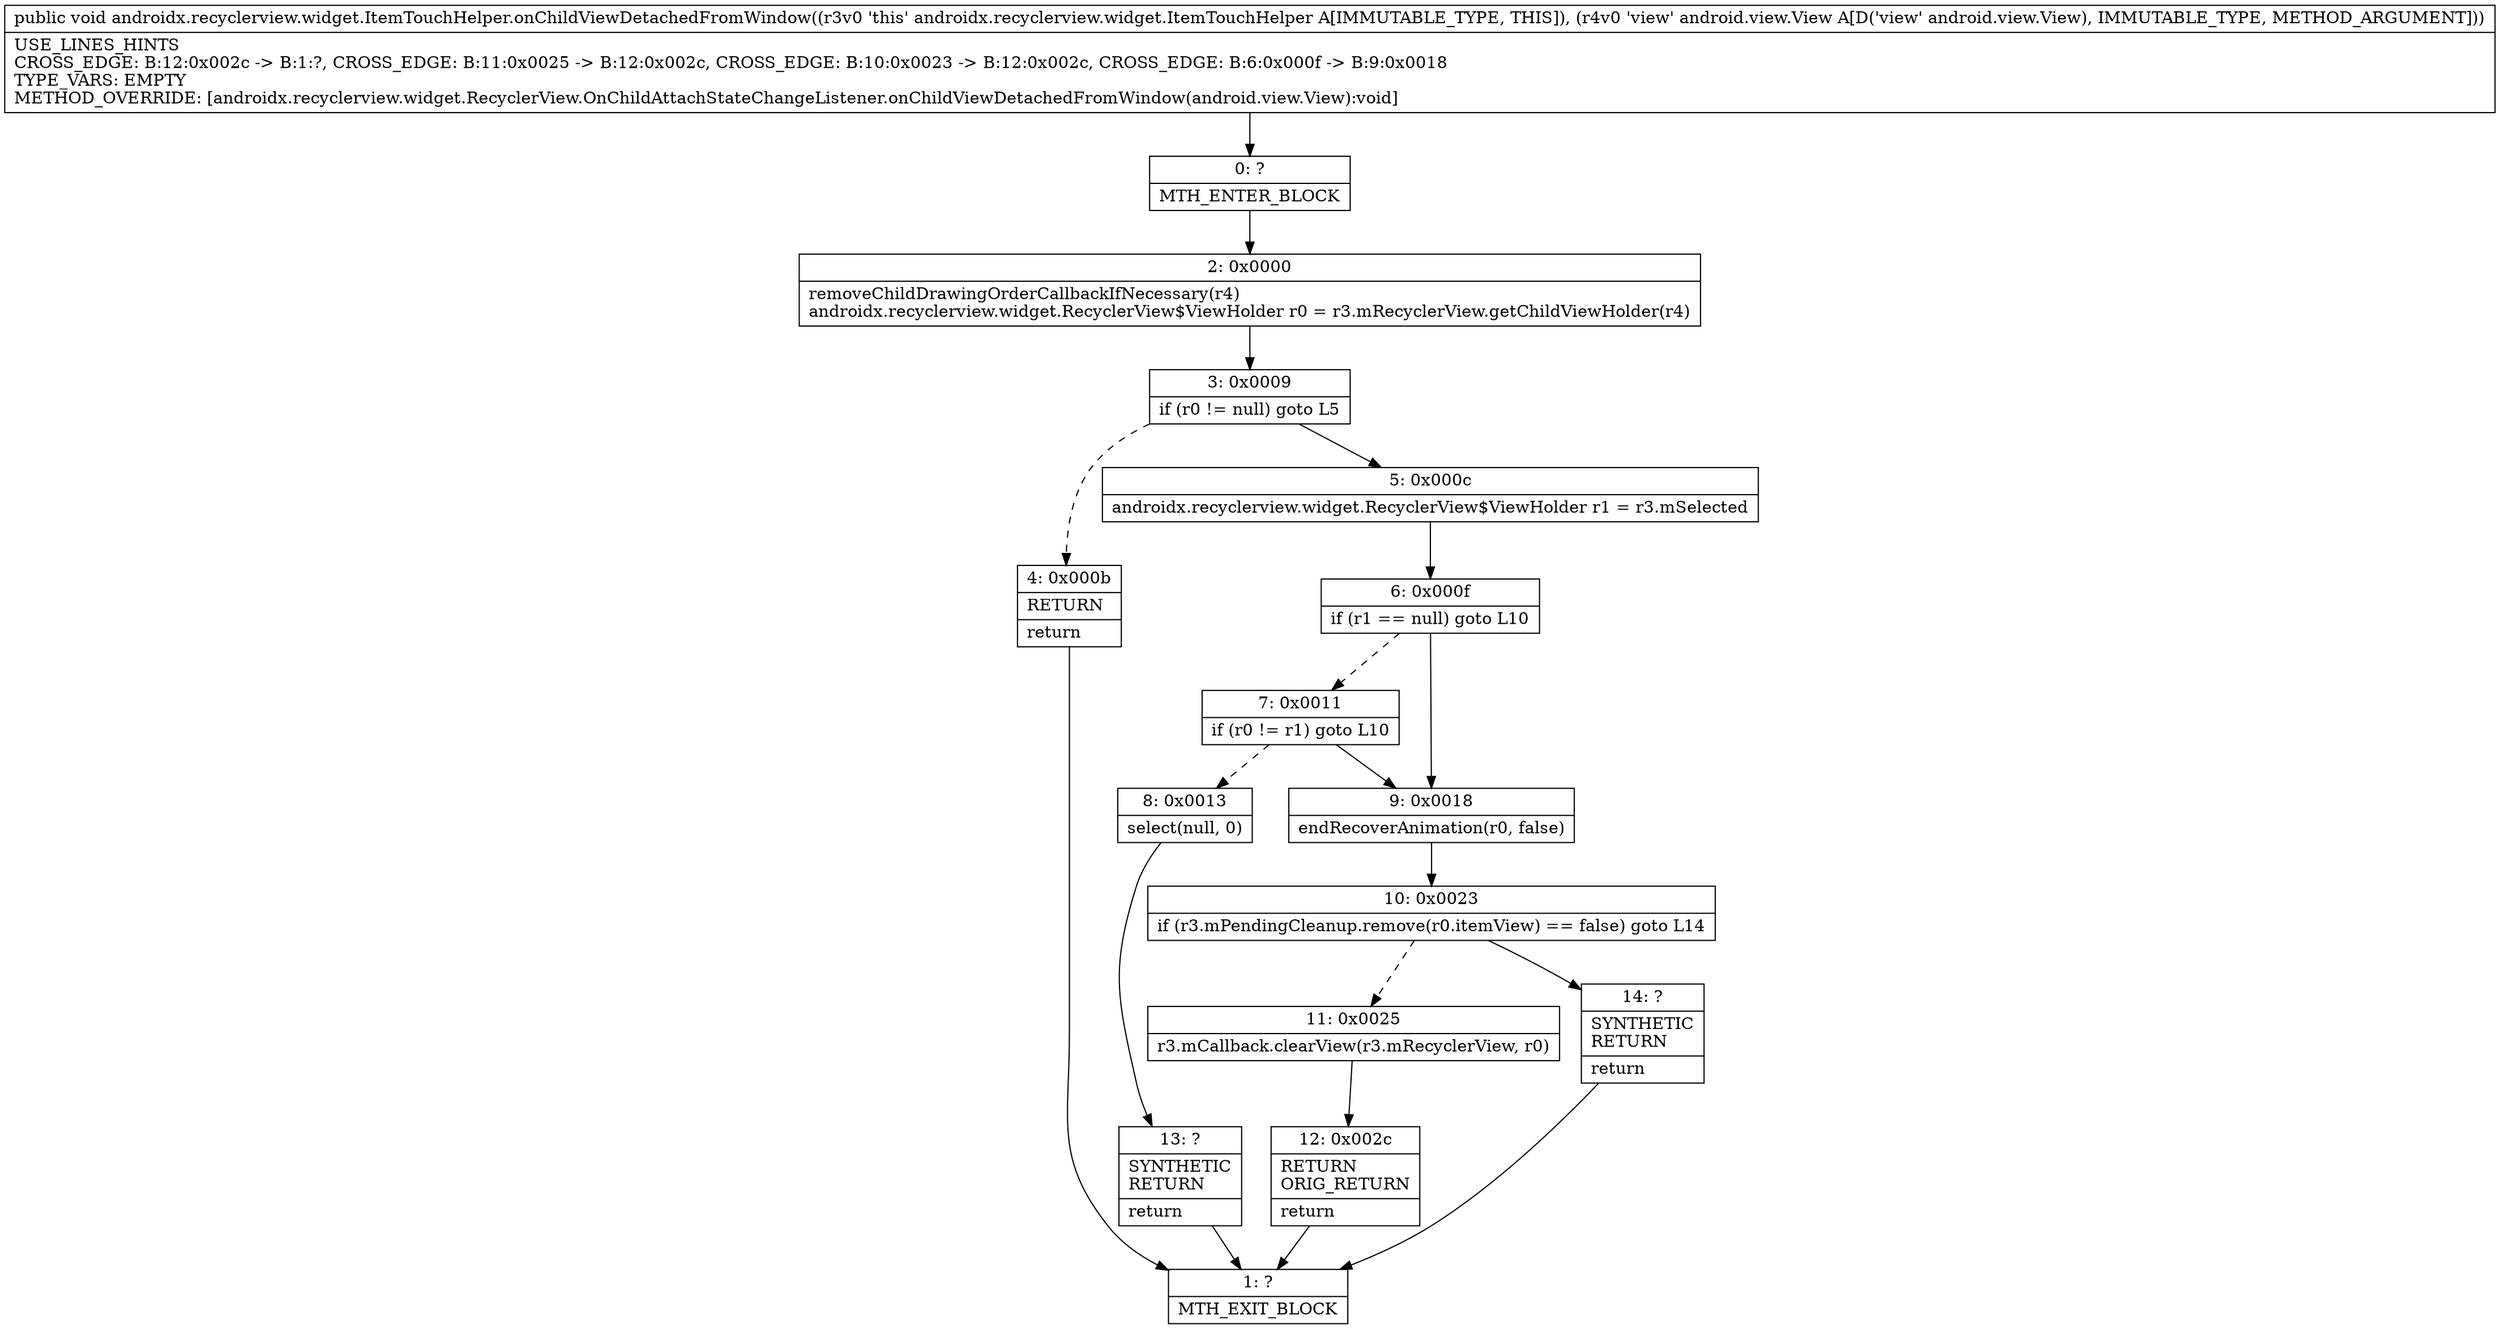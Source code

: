 digraph "CFG forandroidx.recyclerview.widget.ItemTouchHelper.onChildViewDetachedFromWindow(Landroid\/view\/View;)V" {
Node_0 [shape=record,label="{0\:\ ?|MTH_ENTER_BLOCK\l}"];
Node_2 [shape=record,label="{2\:\ 0x0000|removeChildDrawingOrderCallbackIfNecessary(r4)\landroidx.recyclerview.widget.RecyclerView$ViewHolder r0 = r3.mRecyclerView.getChildViewHolder(r4)\l}"];
Node_3 [shape=record,label="{3\:\ 0x0009|if (r0 != null) goto L5\l}"];
Node_4 [shape=record,label="{4\:\ 0x000b|RETURN\l|return\l}"];
Node_1 [shape=record,label="{1\:\ ?|MTH_EXIT_BLOCK\l}"];
Node_5 [shape=record,label="{5\:\ 0x000c|androidx.recyclerview.widget.RecyclerView$ViewHolder r1 = r3.mSelected\l}"];
Node_6 [shape=record,label="{6\:\ 0x000f|if (r1 == null) goto L10\l}"];
Node_7 [shape=record,label="{7\:\ 0x0011|if (r0 != r1) goto L10\l}"];
Node_8 [shape=record,label="{8\:\ 0x0013|select(null, 0)\l}"];
Node_13 [shape=record,label="{13\:\ ?|SYNTHETIC\lRETURN\l|return\l}"];
Node_9 [shape=record,label="{9\:\ 0x0018|endRecoverAnimation(r0, false)\l}"];
Node_10 [shape=record,label="{10\:\ 0x0023|if (r3.mPendingCleanup.remove(r0.itemView) == false) goto L14\l}"];
Node_11 [shape=record,label="{11\:\ 0x0025|r3.mCallback.clearView(r3.mRecyclerView, r0)\l}"];
Node_12 [shape=record,label="{12\:\ 0x002c|RETURN\lORIG_RETURN\l|return\l}"];
Node_14 [shape=record,label="{14\:\ ?|SYNTHETIC\lRETURN\l|return\l}"];
MethodNode[shape=record,label="{public void androidx.recyclerview.widget.ItemTouchHelper.onChildViewDetachedFromWindow((r3v0 'this' androidx.recyclerview.widget.ItemTouchHelper A[IMMUTABLE_TYPE, THIS]), (r4v0 'view' android.view.View A[D('view' android.view.View), IMMUTABLE_TYPE, METHOD_ARGUMENT]))  | USE_LINES_HINTS\lCROSS_EDGE: B:12:0x002c \-\> B:1:?, CROSS_EDGE: B:11:0x0025 \-\> B:12:0x002c, CROSS_EDGE: B:10:0x0023 \-\> B:12:0x002c, CROSS_EDGE: B:6:0x000f \-\> B:9:0x0018\lTYPE_VARS: EMPTY\lMETHOD_OVERRIDE: [androidx.recyclerview.widget.RecyclerView.OnChildAttachStateChangeListener.onChildViewDetachedFromWindow(android.view.View):void]\l}"];
MethodNode -> Node_0;Node_0 -> Node_2;
Node_2 -> Node_3;
Node_3 -> Node_4[style=dashed];
Node_3 -> Node_5;
Node_4 -> Node_1;
Node_5 -> Node_6;
Node_6 -> Node_7[style=dashed];
Node_6 -> Node_9;
Node_7 -> Node_8[style=dashed];
Node_7 -> Node_9;
Node_8 -> Node_13;
Node_13 -> Node_1;
Node_9 -> Node_10;
Node_10 -> Node_11[style=dashed];
Node_10 -> Node_14;
Node_11 -> Node_12;
Node_12 -> Node_1;
Node_14 -> Node_1;
}

